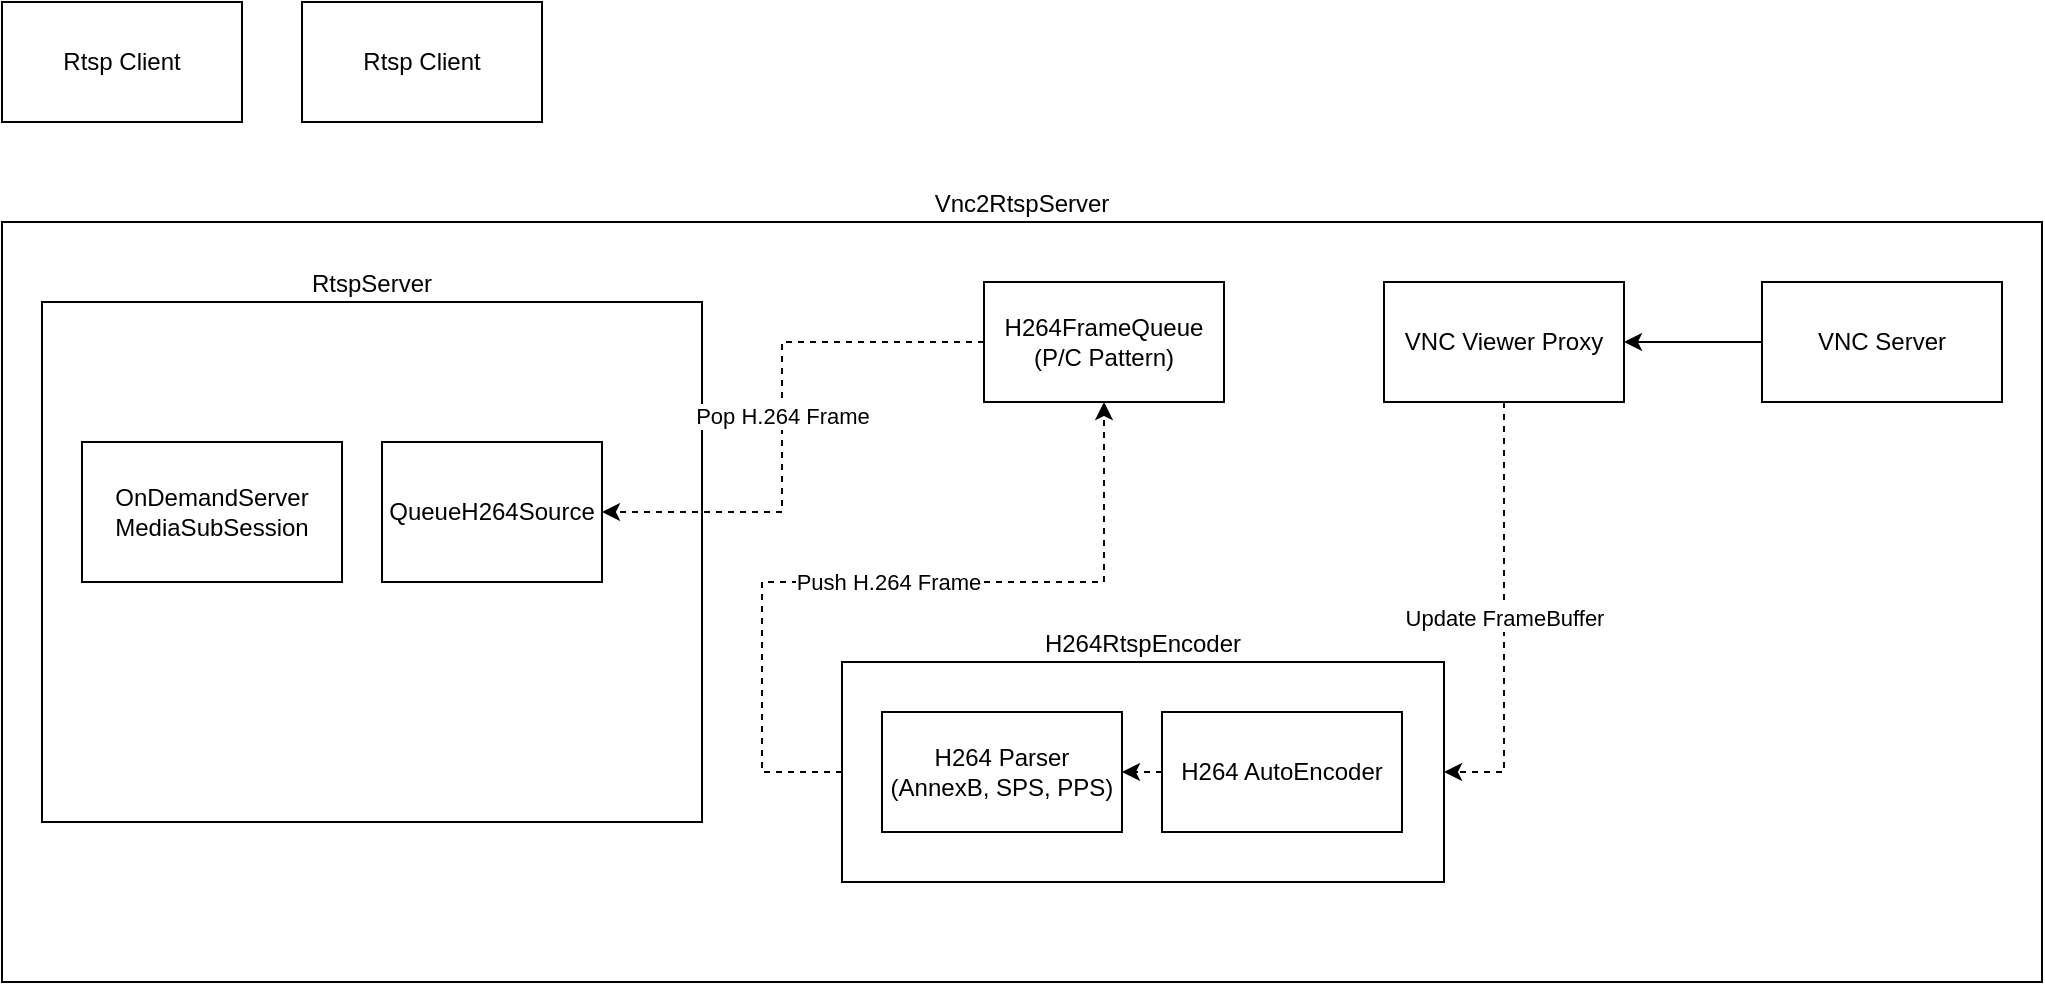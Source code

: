 <mxfile version="28.1.0">
  <diagram name="페이지-1" id="n1wwaXoTv8X_fJlXBjik">
    <mxGraphModel dx="1412" dy="771" grid="1" gridSize="10" guides="1" tooltips="1" connect="1" arrows="1" fold="1" page="1" pageScale="1" pageWidth="827" pageHeight="1169" math="0" shadow="0">
      <root>
        <mxCell id="0" />
        <mxCell id="1" parent="0" />
        <mxCell id="Dtxo02y-Q6GTN7Kiz66H-6" value="Vnc2RtspServer" style="rounded=0;whiteSpace=wrap;html=1;labelPosition=center;verticalLabelPosition=top;align=center;verticalAlign=bottom;" vertex="1" parent="1">
          <mxGeometry x="90" y="330" width="1020" height="380" as="geometry" />
        </mxCell>
        <mxCell id="Dtxo02y-Q6GTN7Kiz66H-2" value="RtspServer" style="rounded=0;whiteSpace=wrap;html=1;labelPosition=center;verticalLabelPosition=top;align=center;verticalAlign=bottom;" vertex="1" parent="1">
          <mxGeometry x="110" y="370" width="330" height="260" as="geometry" />
        </mxCell>
        <mxCell id="Dtxo02y-Q6GTN7Kiz66H-20" value="Pop&lt;span style=&quot;background-color: light-dark(#ffffff, var(--ge-dark-color, #121212)); color: light-dark(rgb(0, 0, 0), rgb(255, 255, 255));&quot;&gt;&amp;nbsp;H.264 Frame&lt;/span&gt;" style="edgeStyle=orthogonalEdgeStyle;rounded=0;orthogonalLoop=1;jettySize=auto;html=1;entryX=1;entryY=0.5;entryDx=0;entryDy=0;dashed=1;" edge="1" parent="1" source="Dtxo02y-Q6GTN7Kiz66H-3" target="Dtxo02y-Q6GTN7Kiz66H-19">
          <mxGeometry relative="1" as="geometry">
            <Array as="points">
              <mxPoint x="480" y="390" />
              <mxPoint x="480" y="475" />
            </Array>
          </mxGeometry>
        </mxCell>
        <mxCell id="Dtxo02y-Q6GTN7Kiz66H-3" value="H264FrameQueue&lt;br&gt;(P/C Pattern)" style="rounded=0;whiteSpace=wrap;html=1;" vertex="1" parent="1">
          <mxGeometry x="581" y="360" width="120" height="60" as="geometry" />
        </mxCell>
        <mxCell id="Dtxo02y-Q6GTN7Kiz66H-16" style="edgeStyle=orthogonalEdgeStyle;rounded=0;orthogonalLoop=1;jettySize=auto;html=1;entryX=1;entryY=0.5;entryDx=0;entryDy=0;" edge="1" parent="1" source="Dtxo02y-Q6GTN7Kiz66H-4" target="Dtxo02y-Q6GTN7Kiz66H-5">
          <mxGeometry relative="1" as="geometry" />
        </mxCell>
        <mxCell id="Dtxo02y-Q6GTN7Kiz66H-4" value="VNC Server" style="rounded=0;whiteSpace=wrap;html=1;" vertex="1" parent="1">
          <mxGeometry x="970" y="360" width="120" height="60" as="geometry" />
        </mxCell>
        <mxCell id="Dtxo02y-Q6GTN7Kiz66H-10" value="Update FrameBuffer" style="edgeStyle=orthogonalEdgeStyle;rounded=0;orthogonalLoop=1;jettySize=auto;html=1;entryX=1;entryY=0.5;entryDx=0;entryDy=0;dashed=1;" edge="1" parent="1" source="Dtxo02y-Q6GTN7Kiz66H-5" target="Dtxo02y-Q6GTN7Kiz66H-7">
          <mxGeometry relative="1" as="geometry" />
        </mxCell>
        <mxCell id="Dtxo02y-Q6GTN7Kiz66H-5" value="VNC Viewer Proxy" style="rounded=0;whiteSpace=wrap;html=1;" vertex="1" parent="1">
          <mxGeometry x="781" y="360" width="120" height="60" as="geometry" />
        </mxCell>
        <mxCell id="Dtxo02y-Q6GTN7Kiz66H-12" value="Push H.264 Frame" style="edgeStyle=orthogonalEdgeStyle;rounded=0;orthogonalLoop=1;jettySize=auto;html=1;entryX=0.5;entryY=1;entryDx=0;entryDy=0;dashed=1;" edge="1" parent="1" source="Dtxo02y-Q6GTN7Kiz66H-7" target="Dtxo02y-Q6GTN7Kiz66H-3">
          <mxGeometry relative="1" as="geometry">
            <Array as="points">
              <mxPoint x="470" y="605" />
              <mxPoint x="470" y="510" />
              <mxPoint x="641" y="510" />
            </Array>
          </mxGeometry>
        </mxCell>
        <mxCell id="Dtxo02y-Q6GTN7Kiz66H-7" value="H264RtspEncoder" style="rounded=0;whiteSpace=wrap;html=1;align=center;labelPosition=center;verticalLabelPosition=top;verticalAlign=bottom;" vertex="1" parent="1">
          <mxGeometry x="510" y="550" width="301" height="110" as="geometry" />
        </mxCell>
        <mxCell id="Dtxo02y-Q6GTN7Kiz66H-8" value="H264 AutoEncoder" style="rounded=0;whiteSpace=wrap;html=1;" vertex="1" parent="1">
          <mxGeometry x="670" y="575" width="120" height="60" as="geometry" />
        </mxCell>
        <mxCell id="Dtxo02y-Q6GTN7Kiz66H-9" value="H264 Parser&lt;br&gt;(AnnexB, SPS, PPS)" style="rounded=0;whiteSpace=wrap;html=1;" vertex="1" parent="1">
          <mxGeometry x="530" y="575" width="120" height="60" as="geometry" />
        </mxCell>
        <mxCell id="Dtxo02y-Q6GTN7Kiz66H-14" value="" style="endArrow=classic;html=1;rounded=0;exitX=0;exitY=0.5;exitDx=0;exitDy=0;entryX=1;entryY=0.5;entryDx=0;entryDy=0;endFill=1;dashed=1;" edge="1" parent="1" source="Dtxo02y-Q6GTN7Kiz66H-8" target="Dtxo02y-Q6GTN7Kiz66H-9">
          <mxGeometry width="50" height="50" relative="1" as="geometry">
            <mxPoint x="390" y="520" as="sourcePoint" />
            <mxPoint x="440" y="470" as="targetPoint" />
          </mxGeometry>
        </mxCell>
        <mxCell id="Dtxo02y-Q6GTN7Kiz66H-15" value="Rtsp Client" style="rounded=0;whiteSpace=wrap;html=1;" vertex="1" parent="1">
          <mxGeometry x="90" y="220" width="120" height="60" as="geometry" />
        </mxCell>
        <mxCell id="Dtxo02y-Q6GTN7Kiz66H-17" value="Rtsp Client" style="rounded=0;whiteSpace=wrap;html=1;" vertex="1" parent="1">
          <mxGeometry x="240" y="220" width="120" height="60" as="geometry" />
        </mxCell>
        <mxCell id="Dtxo02y-Q6GTN7Kiz66H-18" value="OnDemandServer&lt;br&gt;MediaSubSession" style="rounded=0;whiteSpace=wrap;html=1;" vertex="1" parent="1">
          <mxGeometry x="130" y="440" width="130" height="70" as="geometry" />
        </mxCell>
        <mxCell id="Dtxo02y-Q6GTN7Kiz66H-19" value="QueueH264Source" style="rounded=0;whiteSpace=wrap;html=1;" vertex="1" parent="1">
          <mxGeometry x="280" y="440" width="110" height="70" as="geometry" />
        </mxCell>
      </root>
    </mxGraphModel>
  </diagram>
</mxfile>
